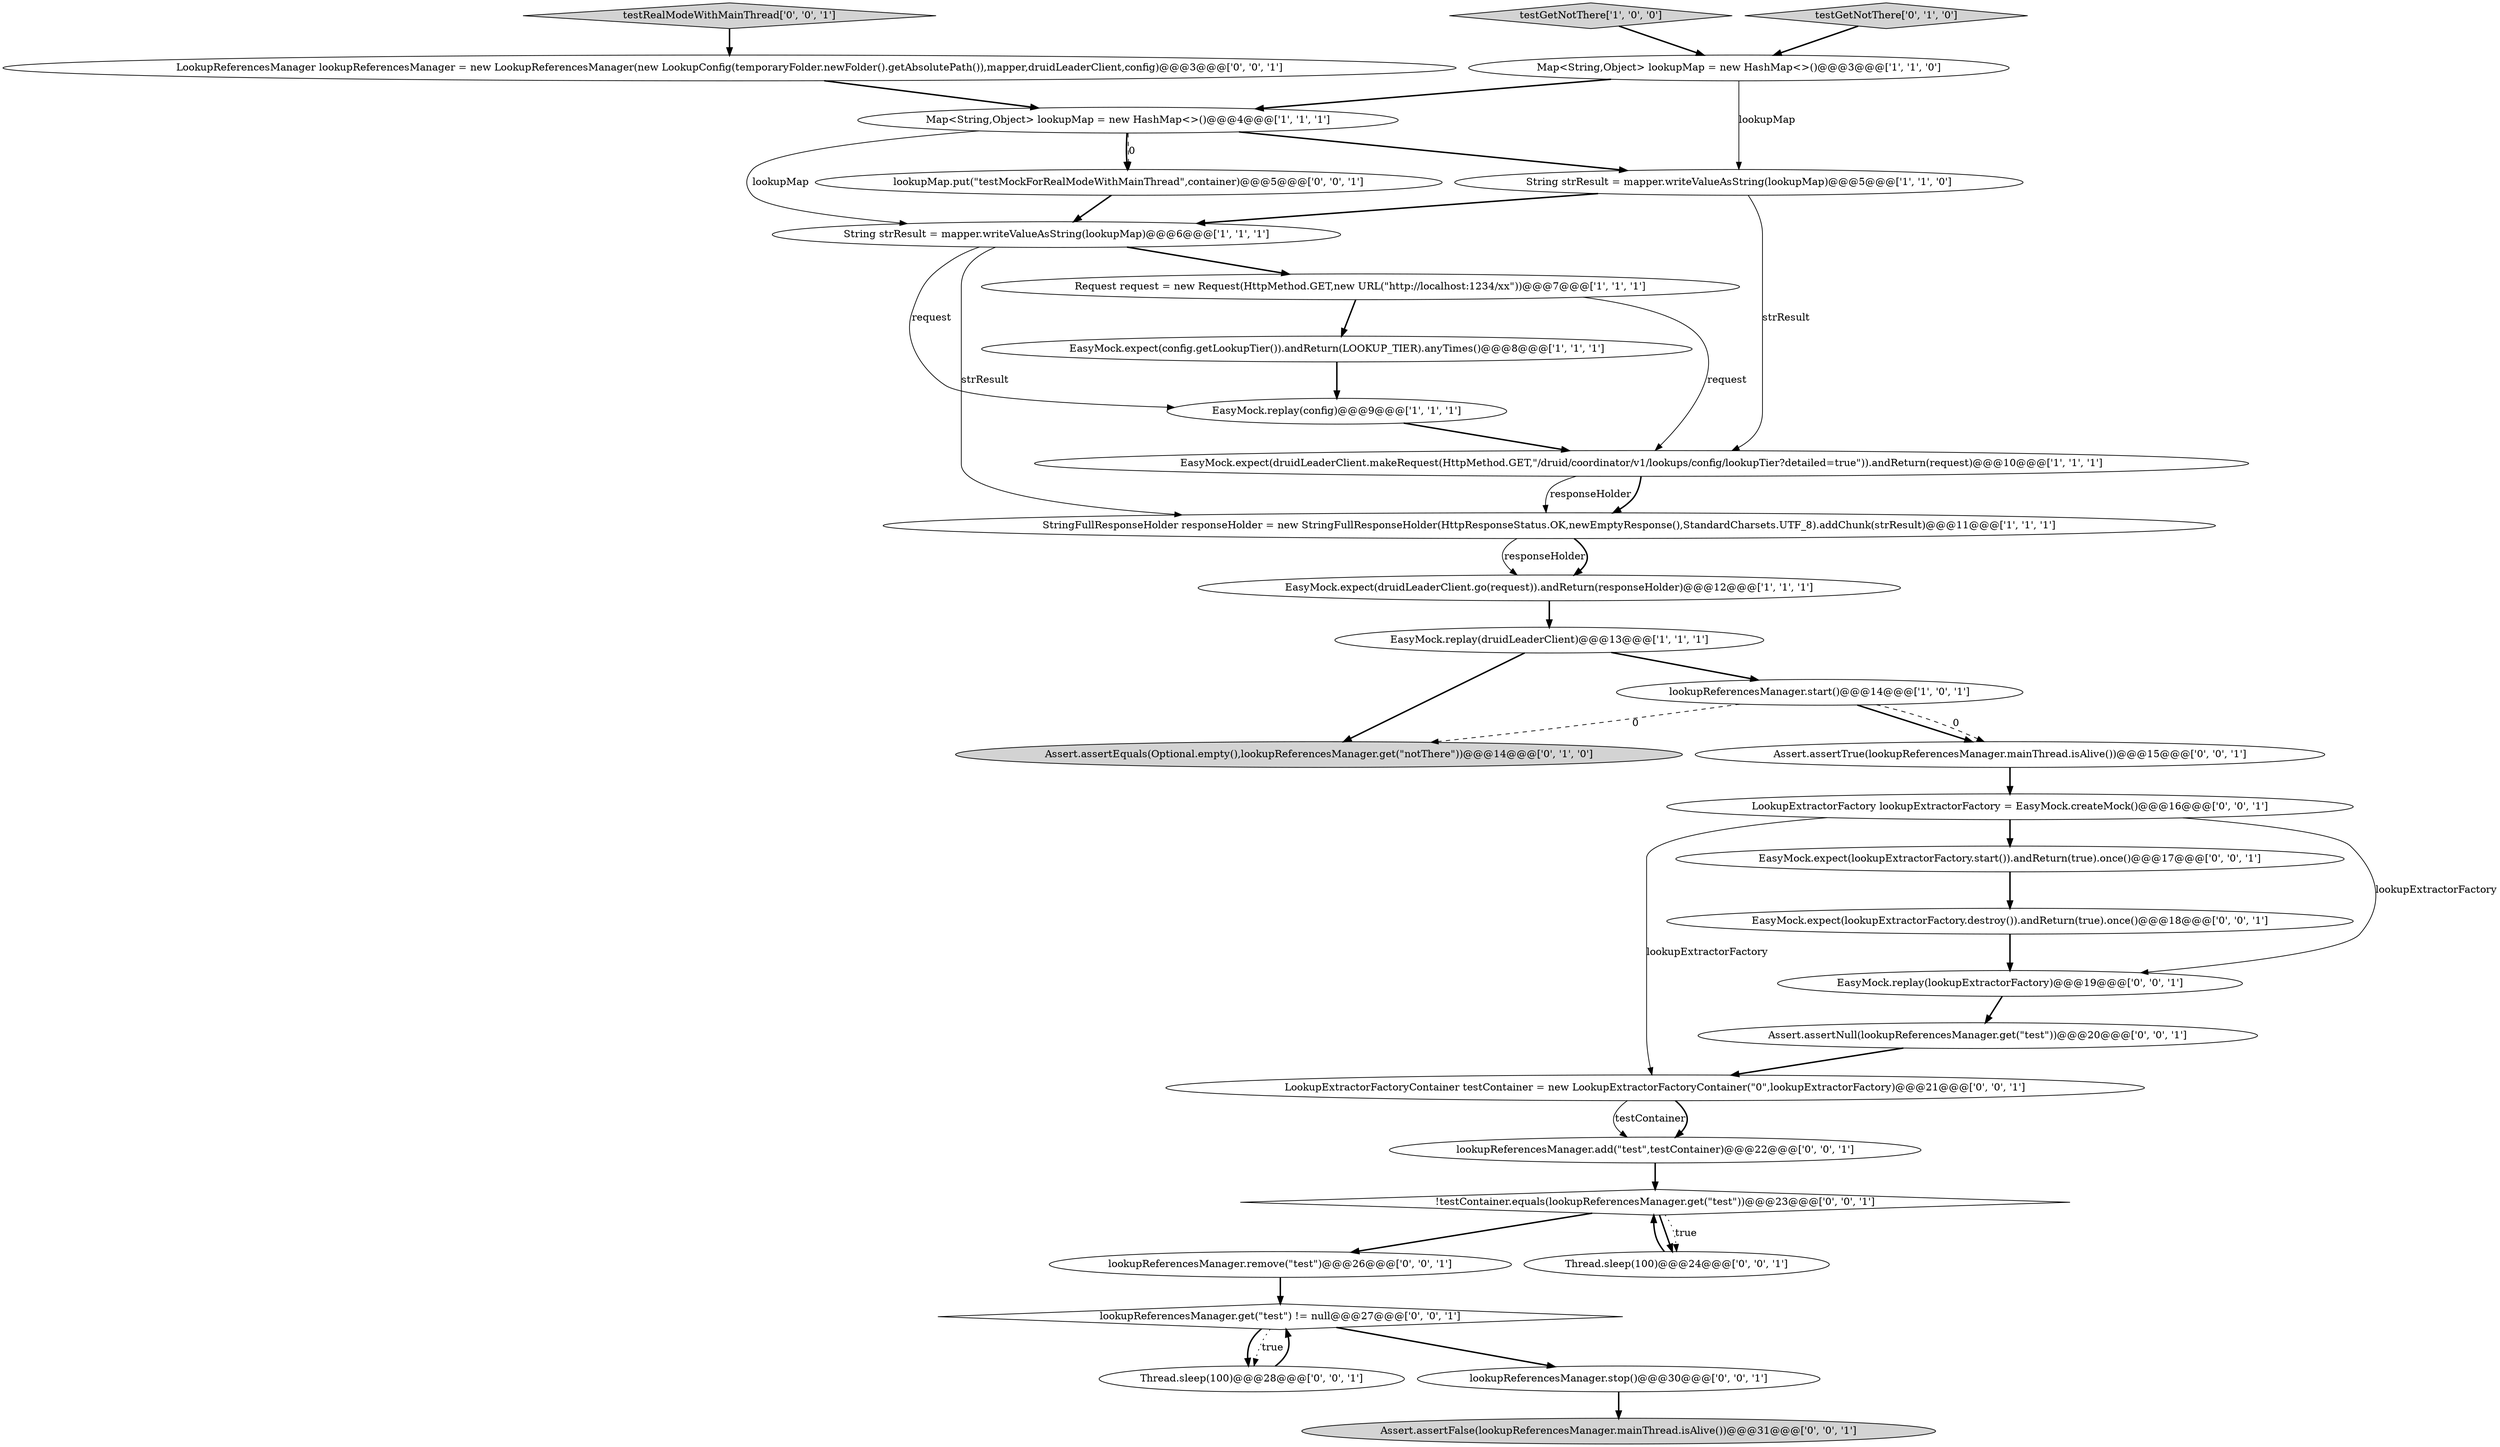 digraph {
2 [style = filled, label = "Request request = new Request(HttpMethod.GET,new URL(\"http://localhost:1234/xx\"))@@@7@@@['1', '1', '1']", fillcolor = white, shape = ellipse image = "AAA0AAABBB1BBB"];
9 [style = filled, label = "String strResult = mapper.writeValueAsString(lookupMap)@@@6@@@['1', '1', '1']", fillcolor = white, shape = ellipse image = "AAA0AAABBB1BBB"];
31 [style = filled, label = "lookupReferencesManager.remove(\"test\")@@@26@@@['0', '0', '1']", fillcolor = white, shape = ellipse image = "AAA0AAABBB3BBB"];
30 [style = filled, label = "EasyMock.expect(lookupExtractorFactory.destroy()).andReturn(true).once()@@@18@@@['0', '0', '1']", fillcolor = white, shape = ellipse image = "AAA0AAABBB3BBB"];
19 [style = filled, label = "!testContainer.equals(lookupReferencesManager.get(\"test\"))@@@23@@@['0', '0', '1']", fillcolor = white, shape = diamond image = "AAA0AAABBB3BBB"];
8 [style = filled, label = "StringFullResponseHolder responseHolder = new StringFullResponseHolder(HttpResponseStatus.OK,newEmptyResponse(),StandardCharsets.UTF_8).addChunk(strResult)@@@11@@@['1', '1', '1']", fillcolor = white, shape = ellipse image = "AAA0AAABBB1BBB"];
15 [style = filled, label = "LookupReferencesManager lookupReferencesManager = new LookupReferencesManager(new LookupConfig(temporaryFolder.newFolder().getAbsolutePath()),mapper,druidLeaderClient,config)@@@3@@@['0', '0', '1']", fillcolor = white, shape = ellipse image = "AAA0AAABBB3BBB"];
32 [style = filled, label = "lookupReferencesManager.stop()@@@30@@@['0', '0', '1']", fillcolor = white, shape = ellipse image = "AAA0AAABBB3BBB"];
4 [style = filled, label = "testGetNotThere['1', '0', '0']", fillcolor = lightgray, shape = diamond image = "AAA0AAABBB1BBB"];
20 [style = filled, label = "Assert.assertFalse(lookupReferencesManager.mainThread.isAlive())@@@31@@@['0', '0', '1']", fillcolor = lightgray, shape = ellipse image = "AAA0AAABBB3BBB"];
11 [style = filled, label = "EasyMock.expect(config.getLookupTier()).andReturn(LOOKUP_TIER).anyTimes()@@@8@@@['1', '1', '1']", fillcolor = white, shape = ellipse image = "AAA0AAABBB1BBB"];
16 [style = filled, label = "LookupExtractorFactory lookupExtractorFactory = EasyMock.createMock()@@@16@@@['0', '0', '1']", fillcolor = white, shape = ellipse image = "AAA0AAABBB3BBB"];
26 [style = filled, label = "Thread.sleep(100)@@@24@@@['0', '0', '1']", fillcolor = white, shape = ellipse image = "AAA0AAABBB3BBB"];
13 [style = filled, label = "Assert.assertEquals(Optional.empty(),lookupReferencesManager.get(\"notThere\"))@@@14@@@['0', '1', '0']", fillcolor = lightgray, shape = ellipse image = "AAA1AAABBB2BBB"];
6 [style = filled, label = "Map<String,Object> lookupMap = new HashMap<>()@@@4@@@['1', '1', '1']", fillcolor = white, shape = ellipse image = "AAA0AAABBB1BBB"];
12 [style = filled, label = "Map<String,Object> lookupMap = new HashMap<>()@@@3@@@['1', '1', '0']", fillcolor = white, shape = ellipse image = "AAA0AAABBB1BBB"];
10 [style = filled, label = "String strResult = mapper.writeValueAsString(lookupMap)@@@5@@@['1', '1', '0']", fillcolor = white, shape = ellipse image = "AAA0AAABBB1BBB"];
18 [style = filled, label = "lookupMap.put(\"testMockForRealModeWithMainThread\",container)@@@5@@@['0', '0', '1']", fillcolor = white, shape = ellipse image = "AAA0AAABBB3BBB"];
27 [style = filled, label = "testRealModeWithMainThread['0', '0', '1']", fillcolor = lightgray, shape = diamond image = "AAA0AAABBB3BBB"];
14 [style = filled, label = "testGetNotThere['0', '1', '0']", fillcolor = lightgray, shape = diamond image = "AAA0AAABBB2BBB"];
17 [style = filled, label = "lookupReferencesManager.add(\"test\",testContainer)@@@22@@@['0', '0', '1']", fillcolor = white, shape = ellipse image = "AAA0AAABBB3BBB"];
29 [style = filled, label = "LookupExtractorFactoryContainer testContainer = new LookupExtractorFactoryContainer(\"0\",lookupExtractorFactory)@@@21@@@['0', '0', '1']", fillcolor = white, shape = ellipse image = "AAA0AAABBB3BBB"];
1 [style = filled, label = "lookupReferencesManager.start()@@@14@@@['1', '0', '1']", fillcolor = white, shape = ellipse image = "AAA0AAABBB1BBB"];
0 [style = filled, label = "EasyMock.expect(druidLeaderClient.makeRequest(HttpMethod.GET,\"/druid/coordinator/v1/lookups/config/lookupTier?detailed=true\")).andReturn(request)@@@10@@@['1', '1', '1']", fillcolor = white, shape = ellipse image = "AAA0AAABBB1BBB"];
3 [style = filled, label = "EasyMock.expect(druidLeaderClient.go(request)).andReturn(responseHolder)@@@12@@@['1', '1', '1']", fillcolor = white, shape = ellipse image = "AAA0AAABBB1BBB"];
5 [style = filled, label = "EasyMock.replay(druidLeaderClient)@@@13@@@['1', '1', '1']", fillcolor = white, shape = ellipse image = "AAA0AAABBB1BBB"];
7 [style = filled, label = "EasyMock.replay(config)@@@9@@@['1', '1', '1']", fillcolor = white, shape = ellipse image = "AAA0AAABBB1BBB"];
22 [style = filled, label = "Thread.sleep(100)@@@28@@@['0', '0', '1']", fillcolor = white, shape = ellipse image = "AAA0AAABBB3BBB"];
23 [style = filled, label = "EasyMock.expect(lookupExtractorFactory.start()).andReturn(true).once()@@@17@@@['0', '0', '1']", fillcolor = white, shape = ellipse image = "AAA0AAABBB3BBB"];
25 [style = filled, label = "Assert.assertNull(lookupReferencesManager.get(\"test\"))@@@20@@@['0', '0', '1']", fillcolor = white, shape = ellipse image = "AAA0AAABBB3BBB"];
24 [style = filled, label = "lookupReferencesManager.get(\"test\") != null@@@27@@@['0', '0', '1']", fillcolor = white, shape = diamond image = "AAA0AAABBB3BBB"];
28 [style = filled, label = "EasyMock.replay(lookupExtractorFactory)@@@19@@@['0', '0', '1']", fillcolor = white, shape = ellipse image = "AAA0AAABBB3BBB"];
21 [style = filled, label = "Assert.assertTrue(lookupReferencesManager.mainThread.isAlive())@@@15@@@['0', '0', '1']", fillcolor = white, shape = ellipse image = "AAA0AAABBB3BBB"];
23->30 [style = bold, label=""];
8->3 [style = solid, label="responseHolder"];
6->18 [style = bold, label=""];
25->29 [style = bold, label=""];
24->32 [style = bold, label=""];
0->8 [style = solid, label="responseHolder"];
6->18 [style = dashed, label="0"];
22->24 [style = bold, label=""];
2->11 [style = bold, label=""];
10->9 [style = bold, label=""];
1->21 [style = bold, label=""];
21->16 [style = bold, label=""];
5->1 [style = bold, label=""];
17->19 [style = bold, label=""];
16->28 [style = solid, label="lookupExtractorFactory"];
9->2 [style = bold, label=""];
6->9 [style = solid, label="lookupMap"];
1->21 [style = dashed, label="0"];
14->12 [style = bold, label=""];
27->15 [style = bold, label=""];
0->8 [style = bold, label=""];
15->6 [style = bold, label=""];
3->5 [style = bold, label=""];
5->13 [style = bold, label=""];
8->3 [style = bold, label=""];
24->22 [style = bold, label=""];
11->7 [style = bold, label=""];
6->10 [style = bold, label=""];
26->19 [style = bold, label=""];
32->20 [style = bold, label=""];
1->13 [style = dashed, label="0"];
12->10 [style = solid, label="lookupMap"];
24->22 [style = dotted, label="true"];
18->9 [style = bold, label=""];
16->23 [style = bold, label=""];
29->17 [style = solid, label="testContainer"];
7->0 [style = bold, label=""];
29->17 [style = bold, label=""];
19->26 [style = bold, label=""];
4->12 [style = bold, label=""];
16->29 [style = solid, label="lookupExtractorFactory"];
30->28 [style = bold, label=""];
19->31 [style = bold, label=""];
31->24 [style = bold, label=""];
2->0 [style = solid, label="request"];
28->25 [style = bold, label=""];
10->0 [style = solid, label="strResult"];
9->8 [style = solid, label="strResult"];
19->26 [style = dotted, label="true"];
12->6 [style = bold, label=""];
9->7 [style = solid, label="request"];
}
